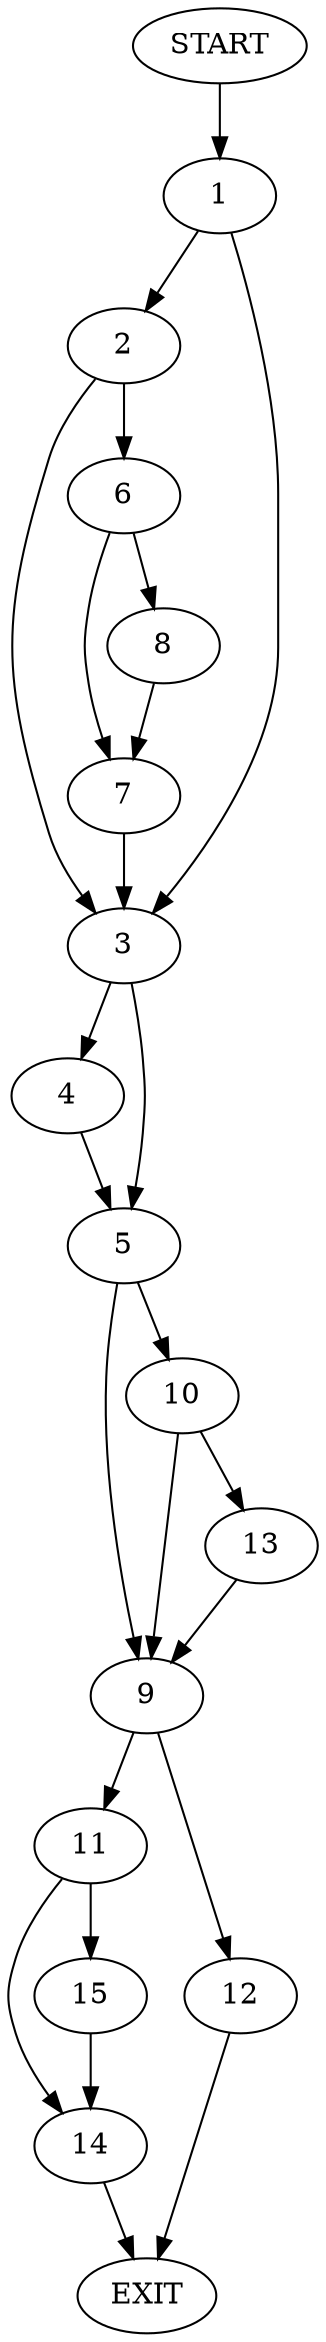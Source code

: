 digraph {
0 [label="START"];
1;
2;
3;
4;
5;
6;
7;
8;
9;
10;
11;
12;
13;
14;
15;
16 [label="EXIT"];
0 -> 1;
1 -> 2;
1 -> 3;
3 -> 4;
3 -> 5;
2 -> 6;
2 -> 3;
6 -> 7;
6 -> 8;
8 -> 7;
7 -> 3;
4 -> 5;
5 -> 9;
5 -> 10;
9 -> 11;
9 -> 12;
10 -> 9;
10 -> 13;
13 -> 9;
11 -> 14;
11 -> 15;
12 -> 16;
15 -> 14;
14 -> 16;
}